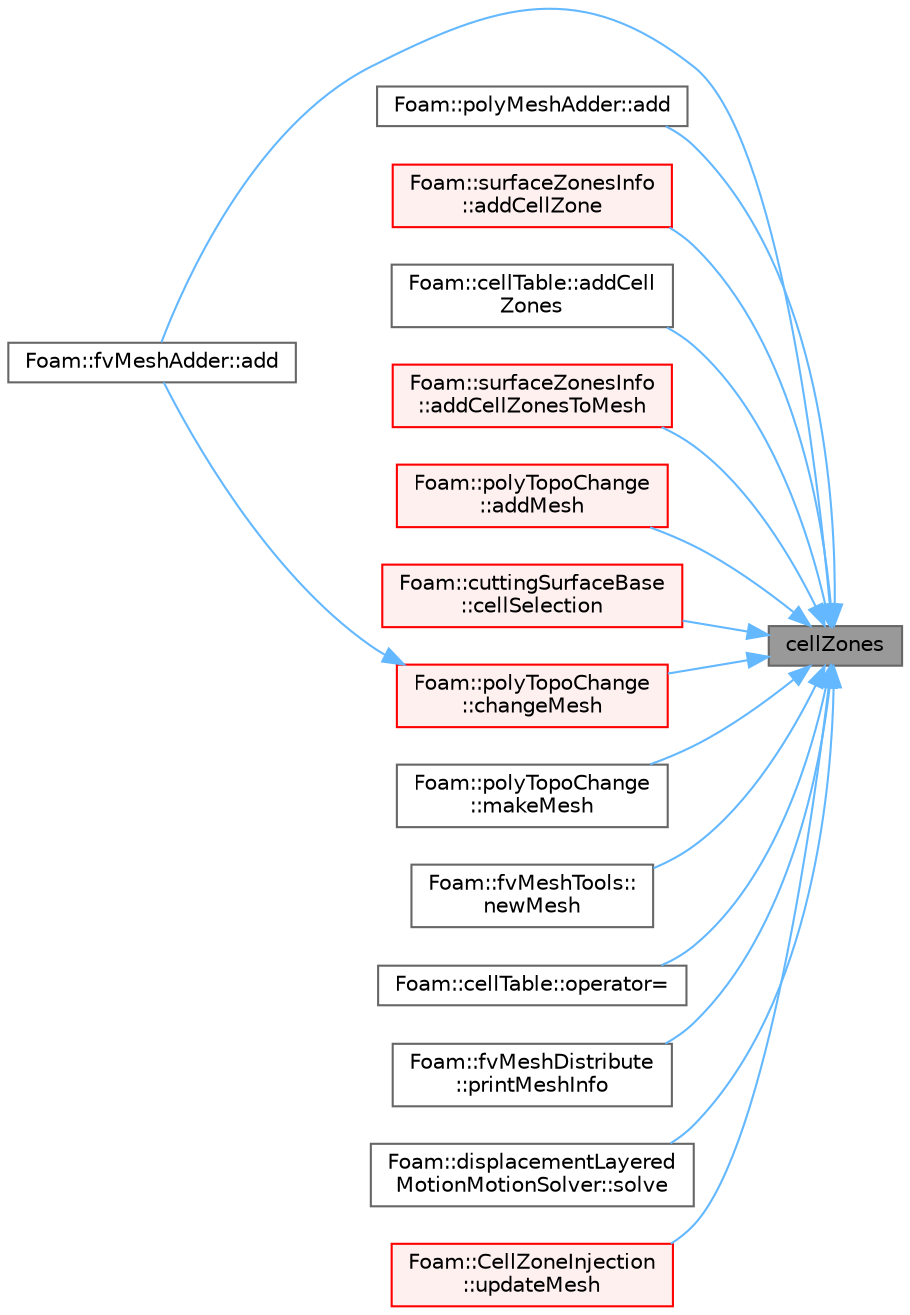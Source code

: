 digraph "cellZones"
{
 // LATEX_PDF_SIZE
  bgcolor="transparent";
  edge [fontname=Helvetica,fontsize=10,labelfontname=Helvetica,labelfontsize=10];
  node [fontname=Helvetica,fontsize=10,shape=box,height=0.2,width=0.4];
  rankdir="RL";
  Node1 [id="Node000001",label="cellZones",height=0.2,width=0.4,color="gray40", fillcolor="grey60", style="filled", fontcolor="black",tooltip=" "];
  Node1 -> Node2 [id="edge1_Node000001_Node000002",dir="back",color="steelblue1",style="solid",tooltip=" "];
  Node2 [id="Node000002",label="Foam::fvMeshAdder::add",height=0.2,width=0.4,color="grey40", fillcolor="white", style="filled",URL="$classFoam_1_1fvMeshAdder.html#a4ca93ce70fe785e93c54e6cf4f634105",tooltip=" "];
  Node1 -> Node3 [id="edge2_Node000001_Node000003",dir="back",color="steelblue1",style="solid",tooltip=" "];
  Node3 [id="Node000003",label="Foam::polyMeshAdder::add",height=0.2,width=0.4,color="grey40", fillcolor="white", style="filled",URL="$classFoam_1_1polyMeshAdder.html#a5207e408d00b1a15de193ada7d0361c6",tooltip=" "];
  Node1 -> Node4 [id="edge3_Node000001_Node000004",dir="back",color="steelblue1",style="solid",tooltip=" "];
  Node4 [id="Node000004",label="Foam::surfaceZonesInfo\l::addCellZone",height=0.2,width=0.4,color="red", fillcolor="#FFF0F0", style="filled",URL="$classFoam_1_1surfaceZonesInfo.html#ac2e753680ba1c5187bb4a376137f8db4",tooltip=" "];
  Node1 -> Node6 [id="edge4_Node000001_Node000006",dir="back",color="steelblue1",style="solid",tooltip=" "];
  Node6 [id="Node000006",label="Foam::cellTable::addCell\lZones",height=0.2,width=0.4,color="grey40", fillcolor="white", style="filled",URL="$classFoam_1_1cellTable.html#ab62ddf3f5719031d66f82307da8dfc11",tooltip=" "];
  Node1 -> Node7 [id="edge5_Node000001_Node000007",dir="back",color="steelblue1",style="solid",tooltip=" "];
  Node7 [id="Node000007",label="Foam::surfaceZonesInfo\l::addCellZonesToMesh",height=0.2,width=0.4,color="red", fillcolor="#FFF0F0", style="filled",URL="$classFoam_1_1surfaceZonesInfo.html#aa53d4178cbd81300b311053db36e519d",tooltip=" "];
  Node1 -> Node9 [id="edge6_Node000001_Node000009",dir="back",color="steelblue1",style="solid",tooltip=" "];
  Node9 [id="Node000009",label="Foam::polyTopoChange\l::addMesh",height=0.2,width=0.4,color="red", fillcolor="#FFF0F0", style="filled",URL="$classFoam_1_1polyTopoChange.html#a6d4f7e88c9f790548983228532991aea",tooltip=" "];
  Node1 -> Node11 [id="edge7_Node000001_Node000011",dir="back",color="steelblue1",style="solid",tooltip=" "];
  Node11 [id="Node000011",label="Foam::cuttingSurfaceBase\l::cellSelection",height=0.2,width=0.4,color="red", fillcolor="#FFF0F0", style="filled",URL="$classFoam_1_1cuttingSurfaceBase.html#a5fcf858474578bf044544c5e78288072",tooltip=" "];
  Node1 -> Node14 [id="edge8_Node000001_Node000014",dir="back",color="steelblue1",style="solid",tooltip=" "];
  Node14 [id="Node000014",label="Foam::polyTopoChange\l::changeMesh",height=0.2,width=0.4,color="red", fillcolor="#FFF0F0", style="filled",URL="$classFoam_1_1polyTopoChange.html#aadea253a54827c1e9ba3edf6deb58fe8",tooltip=" "];
  Node14 -> Node2 [id="edge9_Node000014_Node000002",dir="back",color="steelblue1",style="solid",tooltip=" "];
  Node1 -> Node32 [id="edge10_Node000001_Node000032",dir="back",color="steelblue1",style="solid",tooltip=" "];
  Node32 [id="Node000032",label="Foam::polyTopoChange\l::makeMesh",height=0.2,width=0.4,color="grey40", fillcolor="white", style="filled",URL="$classFoam_1_1polyTopoChange.html#a196fb392355d93acc1507579173d306a",tooltip=" "];
  Node1 -> Node33 [id="edge11_Node000001_Node000033",dir="back",color="steelblue1",style="solid",tooltip=" "];
  Node33 [id="Node000033",label="Foam::fvMeshTools::\lnewMesh",height=0.2,width=0.4,color="grey40", fillcolor="white", style="filled",URL="$classFoam_1_1fvMeshTools.html#a5a5aeacedb38e24c795395006292ae22",tooltip=" "];
  Node1 -> Node34 [id="edge12_Node000001_Node000034",dir="back",color="steelblue1",style="solid",tooltip=" "];
  Node34 [id="Node000034",label="Foam::cellTable::operator=",height=0.2,width=0.4,color="grey40", fillcolor="white", style="filled",URL="$classFoam_1_1cellTable.html#ac2838337150ab074428de8db53fea67f",tooltip=" "];
  Node1 -> Node35 [id="edge13_Node000001_Node000035",dir="back",color="steelblue1",style="solid",tooltip=" "];
  Node35 [id="Node000035",label="Foam::fvMeshDistribute\l::printMeshInfo",height=0.2,width=0.4,color="grey40", fillcolor="white", style="filled",URL="$classFoam_1_1fvMeshDistribute.html#a8a0700fdb9e32ce9809a663ad13ab01b",tooltip=" "];
  Node1 -> Node36 [id="edge14_Node000001_Node000036",dir="back",color="steelblue1",style="solid",tooltip=" "];
  Node36 [id="Node000036",label="Foam::displacementLayered\lMotionMotionSolver::solve",height=0.2,width=0.4,color="grey40", fillcolor="white", style="filled",URL="$classFoam_1_1displacementLayeredMotionMotionSolver.html#af7d39f0eac0af0ed5785935ac72a1e7d",tooltip=" "];
  Node1 -> Node37 [id="edge15_Node000001_Node000037",dir="back",color="steelblue1",style="solid",tooltip=" "];
  Node37 [id="Node000037",label="Foam::CellZoneInjection\l::updateMesh",height=0.2,width=0.4,color="red", fillcolor="#FFF0F0", style="filled",URL="$classFoam_1_1CellZoneInjection.html#ae5693a309a936ac1040dd48c2881677f",tooltip=" "];
}
